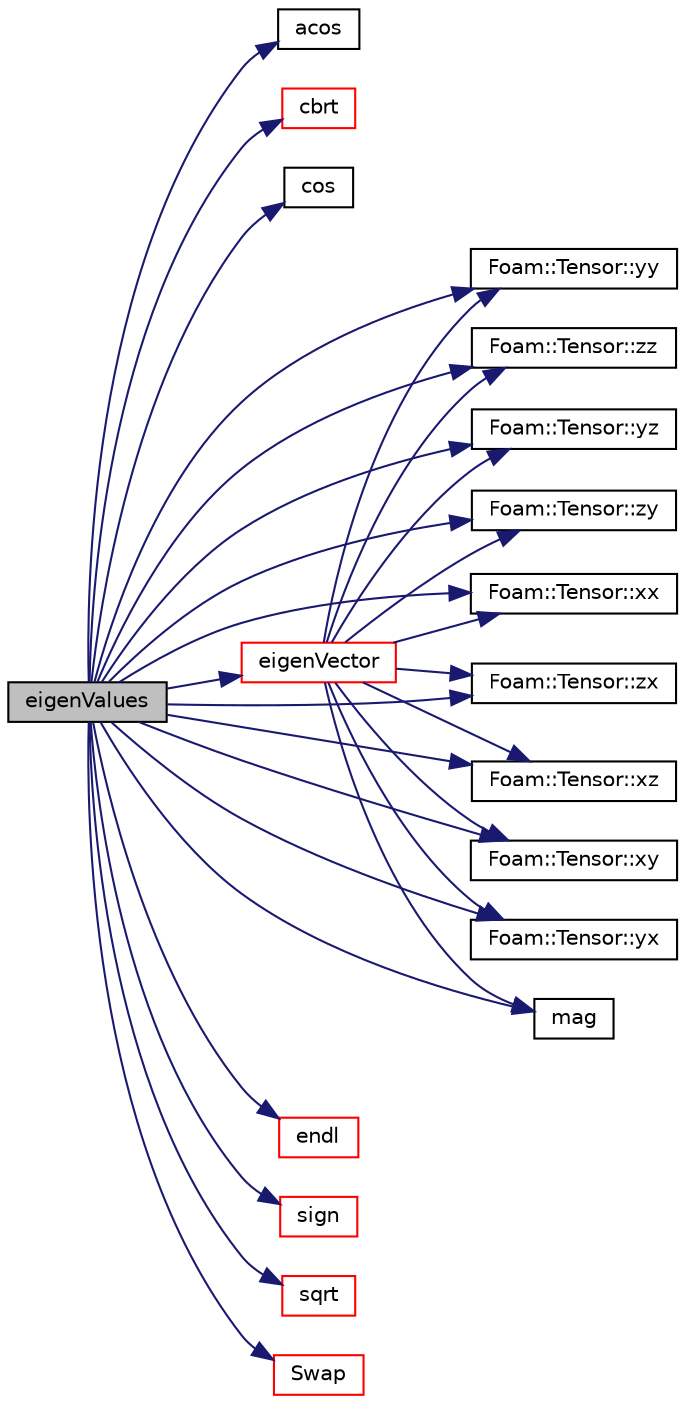 digraph "eigenValues"
{
  bgcolor="transparent";
  edge [fontname="Helvetica",fontsize="10",labelfontname="Helvetica",labelfontsize="10"];
  node [fontname="Helvetica",fontsize="10",shape=record];
  rankdir="LR";
  Node1 [label="eigenValues",height=0.2,width=0.4,color="black", fillcolor="grey75", style="filled", fontcolor="black"];
  Node1 -> Node2 [color="midnightblue",fontsize="10",style="solid",fontname="Helvetica"];
  Node2 [label="acos",height=0.2,width=0.4,color="black",URL="$a10758.html#af1788b4e662ef398105742fd8bc861fc"];
  Node1 -> Node3 [color="midnightblue",fontsize="10",style="solid",fontname="Helvetica"];
  Node3 [label="cbrt",height=0.2,width=0.4,color="red",URL="$a10758.html#aca0b7feea326c0e1e9e04078a319d019"];
  Node1 -> Node4 [color="midnightblue",fontsize="10",style="solid",fontname="Helvetica"];
  Node4 [label="cos",height=0.2,width=0.4,color="black",URL="$a10758.html#aebb41a148f7cf44b63e12f69e487e49f"];
  Node1 -> Node5 [color="midnightblue",fontsize="10",style="solid",fontname="Helvetica"];
  Node5 [label="eigenVector",height=0.2,width=0.4,color="red",URL="$a10758.html#aed8ccde72af25f41d76277dffa26abad"];
  Node5 -> Node6 [color="midnightblue",fontsize="10",style="solid",fontname="Helvetica"];
  Node6 [label="Foam::Tensor::yy",height=0.2,width=0.4,color="black",URL="$a02575.html#a1fabd792063b2f2c0c53693512a5baeb"];
  Node5 -> Node7 [color="midnightblue",fontsize="10",style="solid",fontname="Helvetica"];
  Node7 [label="Foam::Tensor::zz",height=0.2,width=0.4,color="black",URL="$a02575.html#ad557e07a1361f2a9875b25deead0beb8"];
  Node5 -> Node8 [color="midnightblue",fontsize="10",style="solid",fontname="Helvetica"];
  Node8 [label="Foam::Tensor::yz",height=0.2,width=0.4,color="black",URL="$a02575.html#aded7c943a25c96a9b28f63116b1060c8"];
  Node5 -> Node9 [color="midnightblue",fontsize="10",style="solid",fontname="Helvetica"];
  Node9 [label="Foam::Tensor::zy",height=0.2,width=0.4,color="black",URL="$a02575.html#ab6046e7336c8423b79112ae4b13e66ca"];
  Node5 -> Node10 [color="midnightblue",fontsize="10",style="solid",fontname="Helvetica"];
  Node10 [label="Foam::Tensor::xx",height=0.2,width=0.4,color="black",URL="$a02575.html#adefeff2f0e457c0e62a5e9d1292e3569"];
  Node5 -> Node11 [color="midnightblue",fontsize="10",style="solid",fontname="Helvetica"];
  Node11 [label="Foam::Tensor::zx",height=0.2,width=0.4,color="black",URL="$a02575.html#a7222a378de92a8c4aef02b0c26d33dcd"];
  Node5 -> Node12 [color="midnightblue",fontsize="10",style="solid",fontname="Helvetica"];
  Node12 [label="Foam::Tensor::xz",height=0.2,width=0.4,color="black",URL="$a02575.html#a217bb40fe6bbc4fd0d1f61fb1585d47e"];
  Node5 -> Node13 [color="midnightblue",fontsize="10",style="solid",fontname="Helvetica"];
  Node13 [label="Foam::Tensor::xy",height=0.2,width=0.4,color="black",URL="$a02575.html#a9eba447e6738c78e6b0694c15b09236e"];
  Node5 -> Node14 [color="midnightblue",fontsize="10",style="solid",fontname="Helvetica"];
  Node14 [label="Foam::Tensor::yx",height=0.2,width=0.4,color="black",URL="$a02575.html#a6db6b3dd02257844bb6fc0b9bf95ff5c"];
  Node5 -> Node15 [color="midnightblue",fontsize="10",style="solid",fontname="Helvetica"];
  Node15 [label="mag",height=0.2,width=0.4,color="black",URL="$a10758.html#a929da2a3fdcf3dacbbe0487d3a330dae"];
  Node1 -> Node16 [color="midnightblue",fontsize="10",style="solid",fontname="Helvetica"];
  Node16 [label="endl",height=0.2,width=0.4,color="red",URL="$a10758.html#a2db8fe02a0d3909e9351bb4275b23ce4",tooltip="Add newline and flush stream. "];
  Node1 -> Node15 [color="midnightblue",fontsize="10",style="solid",fontname="Helvetica"];
  Node1 -> Node17 [color="midnightblue",fontsize="10",style="solid",fontname="Helvetica"];
  Node17 [label="sign",height=0.2,width=0.4,color="red",URL="$a10758.html#a221fd301d6c49c5bd4a6c0f5ccb893b2"];
  Node1 -> Node18 [color="midnightblue",fontsize="10",style="solid",fontname="Helvetica"];
  Node18 [label="sqrt",height=0.2,width=0.4,color="red",URL="$a10758.html#a8616bd62eebf2342a80222fecb1bda71"];
  Node1 -> Node19 [color="midnightblue",fontsize="10",style="solid",fontname="Helvetica"];
  Node19 [label="Swap",height=0.2,width=0.4,color="red",URL="$a10758.html#ac6e6a40a7bda559df02d5ab6cc6f7e00"];
  Node1 -> Node10 [color="midnightblue",fontsize="10",style="solid",fontname="Helvetica"];
  Node1 -> Node13 [color="midnightblue",fontsize="10",style="solid",fontname="Helvetica"];
  Node1 -> Node12 [color="midnightblue",fontsize="10",style="solid",fontname="Helvetica"];
  Node1 -> Node14 [color="midnightblue",fontsize="10",style="solid",fontname="Helvetica"];
  Node1 -> Node6 [color="midnightblue",fontsize="10",style="solid",fontname="Helvetica"];
  Node1 -> Node8 [color="midnightblue",fontsize="10",style="solid",fontname="Helvetica"];
  Node1 -> Node11 [color="midnightblue",fontsize="10",style="solid",fontname="Helvetica"];
  Node1 -> Node9 [color="midnightblue",fontsize="10",style="solid",fontname="Helvetica"];
  Node1 -> Node7 [color="midnightblue",fontsize="10",style="solid",fontname="Helvetica"];
}
